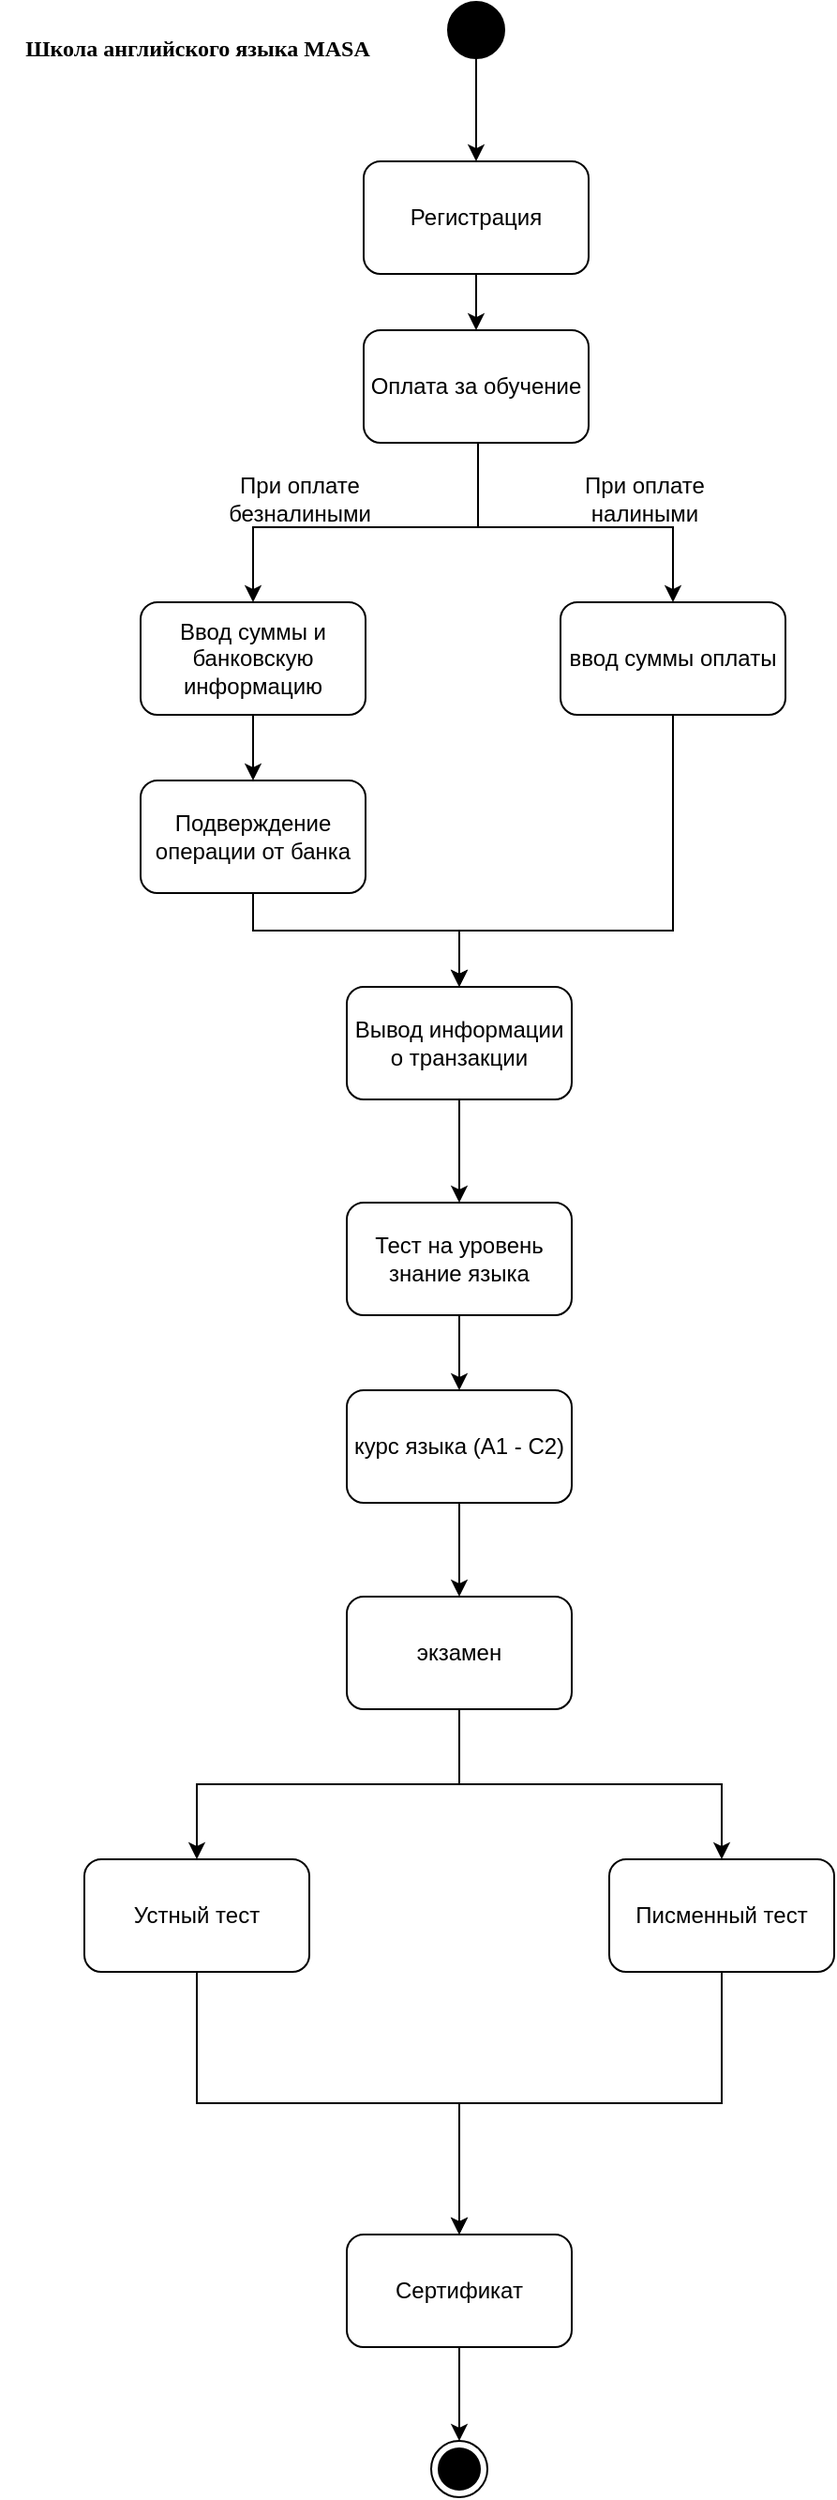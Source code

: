 <mxfile version="24.3.1" type="github">
  <diagram name="Page-1" id="KsQvX5g-nGRdZIbadOvt">
    <mxGraphModel dx="970" dy="1009" grid="1" gridSize="10" guides="1" tooltips="1" connect="1" arrows="1" fold="1" page="1" pageScale="1" pageWidth="827" pageHeight="1169" math="0" shadow="0">
      <root>
        <mxCell id="0" />
        <mxCell id="1" parent="0" />
        <mxCell id="m7a6TKnKJFt4KV4W7iri-1" value="" style="ellipse;fillColor=strokeColor;html=1;" vertex="1" parent="1">
          <mxGeometry x="374" y="10" width="30" height="30" as="geometry" />
        </mxCell>
        <mxCell id="m7a6TKnKJFt4KV4W7iri-2" value="" style="ellipse;html=1;shape=endState;fillColor=strokeColor;" vertex="1" parent="1">
          <mxGeometry x="365" y="1310" width="30" height="30" as="geometry" />
        </mxCell>
        <mxCell id="m7a6TKnKJFt4KV4W7iri-3" value="" style="endArrow=classic;html=1;rounded=0;exitX=0.5;exitY=1;exitDx=0;exitDy=0;" edge="1" parent="1" source="m7a6TKnKJFt4KV4W7iri-1" target="m7a6TKnKJFt4KV4W7iri-4">
          <mxGeometry width="50" height="50" relative="1" as="geometry">
            <mxPoint x="380" y="85" as="sourcePoint" />
            <mxPoint x="390" y="35" as="targetPoint" />
          </mxGeometry>
        </mxCell>
        <mxCell id="m7a6TKnKJFt4KV4W7iri-4" value="Регистрация" style="rounded=1;whiteSpace=wrap;html=1;" vertex="1" parent="1">
          <mxGeometry x="329" y="95" width="120" height="60" as="geometry" />
        </mxCell>
        <mxCell id="m7a6TKnKJFt4KV4W7iri-5" value="" style="endArrow=classic;html=1;rounded=0;exitX=0.5;exitY=1;exitDx=0;exitDy=0;entryX=0.5;entryY=0;entryDx=0;entryDy=0;" edge="1" parent="1" source="m7a6TKnKJFt4KV4W7iri-4" target="m7a6TKnKJFt4KV4W7iri-9">
          <mxGeometry width="50" height="50" relative="1" as="geometry">
            <mxPoint x="370" y="205" as="sourcePoint" />
            <mxPoint x="389" y="155" as="targetPoint" />
          </mxGeometry>
        </mxCell>
        <mxCell id="m7a6TKnKJFt4KV4W7iri-6" style="edgeStyle=orthogonalEdgeStyle;rounded=0;orthogonalLoop=1;jettySize=auto;html=1;" edge="1" parent="1" source="m7a6TKnKJFt4KV4W7iri-46" target="m7a6TKnKJFt4KV4W7iri-2">
          <mxGeometry relative="1" as="geometry">
            <mxPoint x="380" y="1270" as="sourcePoint" />
          </mxGeometry>
        </mxCell>
        <mxCell id="m7a6TKnKJFt4KV4W7iri-9" value="Оплата за обучение" style="rounded=1;whiteSpace=wrap;html=1;" vertex="1" parent="1">
          <mxGeometry x="329" y="185" width="120" height="60" as="geometry" />
        </mxCell>
        <mxCell id="m7a6TKnKJFt4KV4W7iri-34" style="edgeStyle=orthogonalEdgeStyle;rounded=0;orthogonalLoop=1;jettySize=auto;html=1;" edge="1" parent="1" source="m7a6TKnKJFt4KV4W7iri-10" target="m7a6TKnKJFt4KV4W7iri-33">
          <mxGeometry relative="1" as="geometry" />
        </mxCell>
        <mxCell id="m7a6TKnKJFt4KV4W7iri-10" value="Тест на уровень знание языка" style="rounded=1;whiteSpace=wrap;html=1;" vertex="1" parent="1">
          <mxGeometry x="320" y="650" width="120" height="60" as="geometry" />
        </mxCell>
        <mxCell id="m7a6TKnKJFt4KV4W7iri-13" style="edgeStyle=orthogonalEdgeStyle;rounded=0;orthogonalLoop=1;jettySize=auto;html=1;entryX=0.5;entryY=0;entryDx=0;entryDy=0;" edge="1" parent="1" target="m7a6TKnKJFt4KV4W7iri-19">
          <mxGeometry relative="1" as="geometry">
            <mxPoint x="390" y="250" as="sourcePoint" />
            <mxPoint x="494" y="355" as="targetPoint" />
            <Array as="points">
              <mxPoint x="390" y="290" />
              <mxPoint x="494" y="290" />
            </Array>
          </mxGeometry>
        </mxCell>
        <mxCell id="m7a6TKnKJFt4KV4W7iri-15" style="edgeStyle=orthogonalEdgeStyle;rounded=0;orthogonalLoop=1;jettySize=auto;html=1;" edge="1" parent="1" source="m7a6TKnKJFt4KV4W7iri-16" target="m7a6TKnKJFt4KV4W7iri-22">
          <mxGeometry relative="1" as="geometry" />
        </mxCell>
        <mxCell id="m7a6TKnKJFt4KV4W7iri-16" value="Ввод суммы и банковскую информацию" style="rounded=1;whiteSpace=wrap;html=1;" vertex="1" parent="1">
          <mxGeometry x="210" y="330" width="120" height="60" as="geometry" />
        </mxCell>
        <mxCell id="m7a6TKnKJFt4KV4W7iri-17" value="" style="endArrow=classic;html=1;rounded=0;" edge="1" parent="1" target="m7a6TKnKJFt4KV4W7iri-16">
          <mxGeometry width="50" height="50" relative="1" as="geometry">
            <mxPoint x="390" y="245" as="sourcePoint" />
            <mxPoint x="270" y="330" as="targetPoint" />
            <Array as="points">
              <mxPoint x="390" y="290" />
              <mxPoint x="270" y="290" />
            </Array>
          </mxGeometry>
        </mxCell>
        <mxCell id="m7a6TKnKJFt4KV4W7iri-18" style="edgeStyle=orthogonalEdgeStyle;rounded=0;orthogonalLoop=1;jettySize=auto;html=1;" edge="1" parent="1" source="m7a6TKnKJFt4KV4W7iri-19" target="m7a6TKnKJFt4KV4W7iri-20">
          <mxGeometry relative="1" as="geometry">
            <Array as="points">
              <mxPoint x="494" y="505" />
              <mxPoint x="380" y="505" />
            </Array>
          </mxGeometry>
        </mxCell>
        <mxCell id="m7a6TKnKJFt4KV4W7iri-19" value="ввод суммы оплаты" style="rounded=1;whiteSpace=wrap;html=1;" vertex="1" parent="1">
          <mxGeometry x="434" y="330" width="120" height="60" as="geometry" />
        </mxCell>
        <mxCell id="m7a6TKnKJFt4KV4W7iri-32" style="edgeStyle=orthogonalEdgeStyle;rounded=0;orthogonalLoop=1;jettySize=auto;html=1;exitX=0.5;exitY=1;exitDx=0;exitDy=0;" edge="1" parent="1" source="m7a6TKnKJFt4KV4W7iri-20" target="m7a6TKnKJFt4KV4W7iri-10">
          <mxGeometry relative="1" as="geometry" />
        </mxCell>
        <mxCell id="m7a6TKnKJFt4KV4W7iri-20" value="Вывод информации о транзакции" style="rounded=1;whiteSpace=wrap;html=1;" vertex="1" parent="1">
          <mxGeometry x="320" y="535" width="120" height="60" as="geometry" />
        </mxCell>
        <mxCell id="m7a6TKnKJFt4KV4W7iri-21" style="edgeStyle=orthogonalEdgeStyle;rounded=0;orthogonalLoop=1;jettySize=auto;html=1;" edge="1" parent="1" source="m7a6TKnKJFt4KV4W7iri-22" target="m7a6TKnKJFt4KV4W7iri-20">
          <mxGeometry relative="1" as="geometry">
            <Array as="points">
              <mxPoint x="270" y="505" />
              <mxPoint x="380" y="505" />
            </Array>
          </mxGeometry>
        </mxCell>
        <mxCell id="m7a6TKnKJFt4KV4W7iri-22" value="Подверждение операции от банка" style="rounded=1;whiteSpace=wrap;html=1;" vertex="1" parent="1">
          <mxGeometry x="210" y="425" width="120" height="60" as="geometry" />
        </mxCell>
        <mxCell id="m7a6TKnKJFt4KV4W7iri-23" value="При оплате безналиными" style="text;html=1;align=center;verticalAlign=middle;whiteSpace=wrap;rounded=0;" vertex="1" parent="1">
          <mxGeometry x="250" y="260" width="90" height="30" as="geometry" />
        </mxCell>
        <mxCell id="m7a6TKnKJFt4KV4W7iri-24" value="При оплате&lt;div&gt;налиными&lt;/div&gt;" style="text;html=1;align=center;verticalAlign=middle;whiteSpace=wrap;rounded=0;" vertex="1" parent="1">
          <mxGeometry x="434" y="260" width="90" height="30" as="geometry" />
        </mxCell>
        <mxCell id="m7a6TKnKJFt4KV4W7iri-31" value="&lt;span style=&quot;font-weight: 700;&quot;&gt;&lt;font face=&quot;Times New Roman&quot;&gt;Школа английского языка MASA&lt;/font&gt;&lt;/span&gt;" style="text;html=1;align=center;verticalAlign=middle;resizable=0;points=[];autosize=1;strokeColor=none;fillColor=none;" vertex="1" parent="1">
          <mxGeometry x="135" y="20" width="210" height="30" as="geometry" />
        </mxCell>
        <mxCell id="m7a6TKnKJFt4KV4W7iri-37" style="edgeStyle=orthogonalEdgeStyle;rounded=0;orthogonalLoop=1;jettySize=auto;html=1;entryX=0.5;entryY=0;entryDx=0;entryDy=0;" edge="1" parent="1" source="m7a6TKnKJFt4KV4W7iri-33" target="m7a6TKnKJFt4KV4W7iri-36">
          <mxGeometry relative="1" as="geometry" />
        </mxCell>
        <mxCell id="m7a6TKnKJFt4KV4W7iri-33" value="курс языка (A1 - C2)" style="rounded=1;whiteSpace=wrap;html=1;" vertex="1" parent="1">
          <mxGeometry x="320" y="750" width="120" height="60" as="geometry" />
        </mxCell>
        <mxCell id="m7a6TKnKJFt4KV4W7iri-36" value="экзамен" style="rounded=1;whiteSpace=wrap;html=1;" vertex="1" parent="1">
          <mxGeometry x="320" y="860" width="120" height="60" as="geometry" />
        </mxCell>
        <mxCell id="m7a6TKnKJFt4KV4W7iri-38" value="" style="endArrow=classic;html=1;rounded=0;entryX=0.5;entryY=0;entryDx=0;entryDy=0;" edge="1" parent="1" target="m7a6TKnKJFt4KV4W7iri-41">
          <mxGeometry width="50" height="50" relative="1" as="geometry">
            <mxPoint x="380" y="920" as="sourcePoint" />
            <mxPoint x="260" y="995" as="targetPoint" />
            <Array as="points">
              <mxPoint x="380" y="960" />
              <mxPoint x="320" y="960" />
              <mxPoint x="240" y="960" />
            </Array>
          </mxGeometry>
        </mxCell>
        <mxCell id="m7a6TKnKJFt4KV4W7iri-39" style="edgeStyle=orthogonalEdgeStyle;rounded=0;orthogonalLoop=1;jettySize=auto;html=1;" edge="1" parent="1">
          <mxGeometry relative="1" as="geometry">
            <mxPoint x="390" y="920" as="sourcePoint" />
            <mxPoint x="520" y="1000" as="targetPoint" />
            <Array as="points">
              <mxPoint x="380" y="920" />
              <mxPoint x="380" y="960" />
              <mxPoint x="520" y="960" />
              <mxPoint x="520" y="1000" />
            </Array>
          </mxGeometry>
        </mxCell>
        <mxCell id="m7a6TKnKJFt4KV4W7iri-41" value="Устный тест" style="rounded=1;whiteSpace=wrap;html=1;" vertex="1" parent="1">
          <mxGeometry x="180" y="1000" width="120" height="60" as="geometry" />
        </mxCell>
        <mxCell id="m7a6TKnKJFt4KV4W7iri-43" value="Писменный тест" style="rounded=1;whiteSpace=wrap;html=1;" vertex="1" parent="1">
          <mxGeometry x="460" y="1000" width="120" height="60" as="geometry" />
        </mxCell>
        <mxCell id="m7a6TKnKJFt4KV4W7iri-44" value="" style="endArrow=classic;html=1;rounded=0;exitX=0.5;exitY=1;exitDx=0;exitDy=0;" edge="1" parent="1" source="m7a6TKnKJFt4KV4W7iri-41">
          <mxGeometry width="50" height="50" relative="1" as="geometry">
            <mxPoint x="230" y="1170" as="sourcePoint" />
            <mxPoint x="380" y="1200" as="targetPoint" />
            <Array as="points">
              <mxPoint x="240" y="1130" />
              <mxPoint x="380" y="1130" />
            </Array>
          </mxGeometry>
        </mxCell>
        <mxCell id="m7a6TKnKJFt4KV4W7iri-45" value="" style="endArrow=classic;html=1;rounded=0;exitX=0.5;exitY=1;exitDx=0;exitDy=0;" edge="1" parent="1" source="m7a6TKnKJFt4KV4W7iri-43">
          <mxGeometry width="50" height="50" relative="1" as="geometry">
            <mxPoint x="440" y="1170" as="sourcePoint" />
            <mxPoint x="380" y="1200" as="targetPoint" />
            <Array as="points">
              <mxPoint x="520" y="1130" />
              <mxPoint x="380" y="1130" />
            </Array>
          </mxGeometry>
        </mxCell>
        <mxCell id="m7a6TKnKJFt4KV4W7iri-46" value="Сертификат" style="rounded=1;whiteSpace=wrap;html=1;" vertex="1" parent="1">
          <mxGeometry x="320" y="1200" width="120" height="60" as="geometry" />
        </mxCell>
      </root>
    </mxGraphModel>
  </diagram>
</mxfile>
